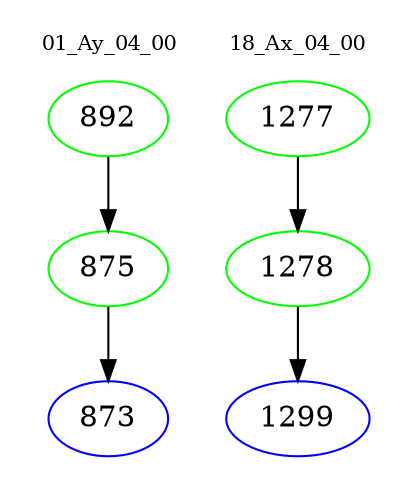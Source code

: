 digraph{
subgraph cluster_0 {
color = white
label = "01_Ay_04_00";
fontsize=10;
T0_892 [label="892", color="green"]
T0_892 -> T0_875 [color="black"]
T0_875 [label="875", color="green"]
T0_875 -> T0_873 [color="black"]
T0_873 [label="873", color="blue"]
}
subgraph cluster_1 {
color = white
label = "18_Ax_04_00";
fontsize=10;
T1_1277 [label="1277", color="green"]
T1_1277 -> T1_1278 [color="black"]
T1_1278 [label="1278", color="green"]
T1_1278 -> T1_1299 [color="black"]
T1_1299 [label="1299", color="blue"]
}
}

